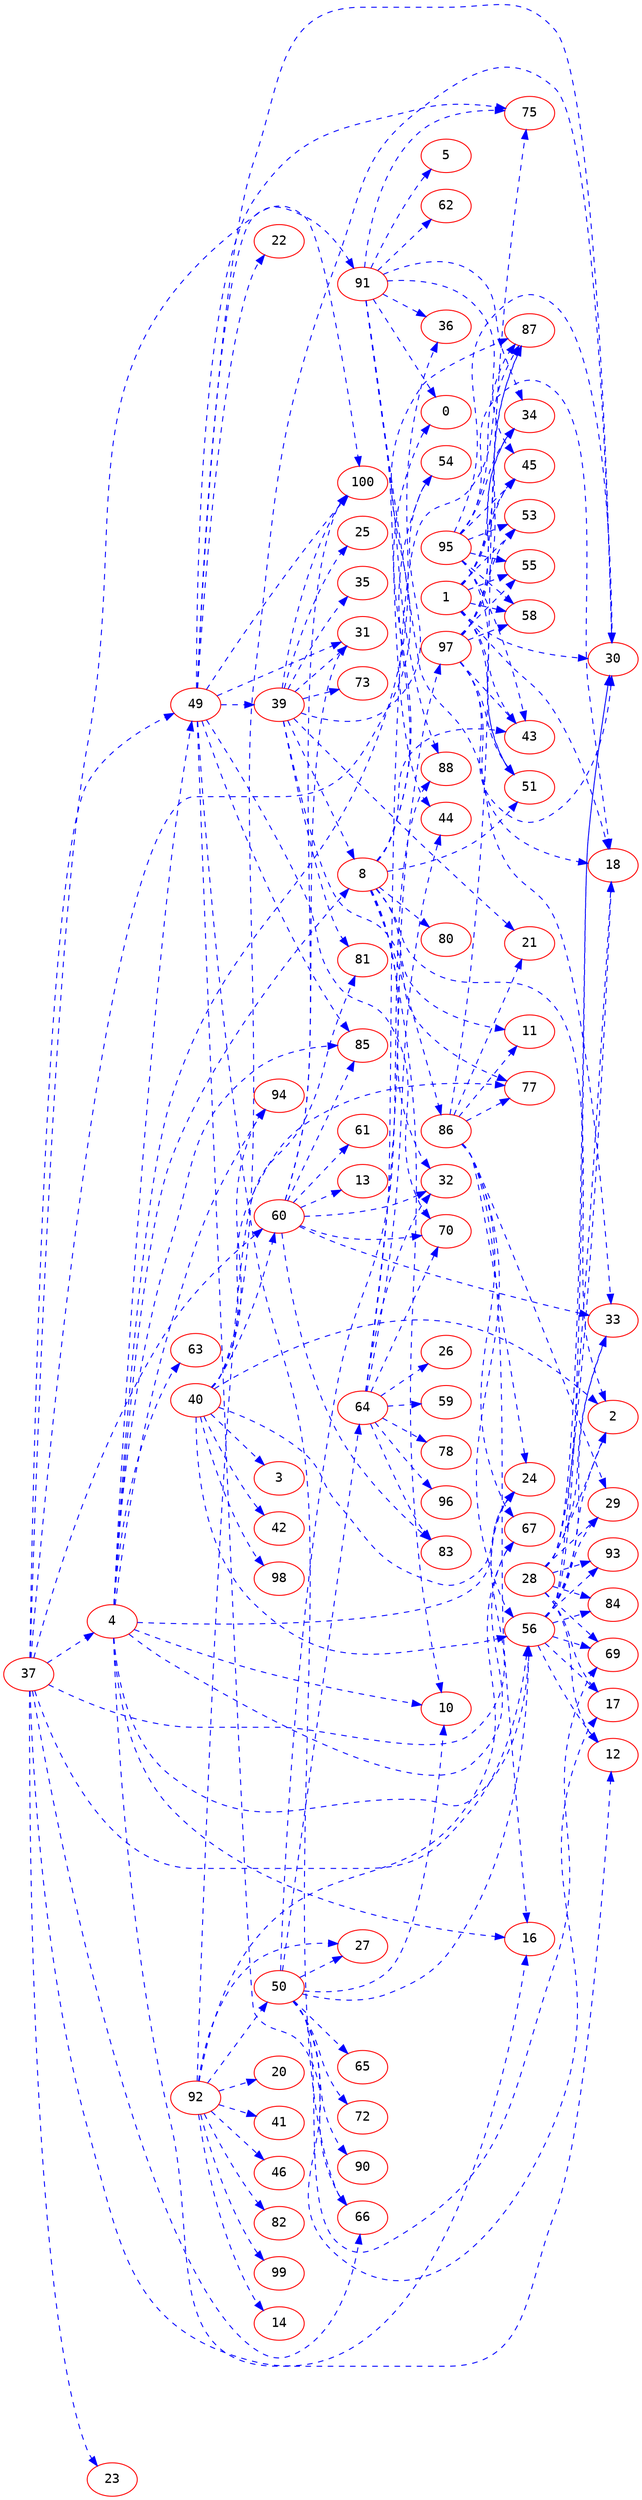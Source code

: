 digraph dumpedGraph {
		node[color=Red,fontname=Courier]
		edge[color=Blue,style=dashed]
		rankdir=LR; //Rank Direction Left to Right
		/*Total Nodes : 23 */
"1"->{"18" "30" "34" "43" "45" "51" "53" "55" "58" "87"}
"4"->{"8" "10" "12" "16" "24" "36" "49" "56" "63" "67" "85" "94"}
"8"->{"0" "2" "10" "11" "32" "43" "51" "54" "80" "86"}
"28"->{"2" "12" "17" "18" "29" "30" "33" "69" "84" "93"}
"29"->{}
"37"->{"4" "16" "23" "24" "49" "56" "60" "66" "87" "100"}
"39"->{"8" "21" "25" "31" "35" "54" "73" "77" "81" "100"}
"40"->{"2" "3" "24" "30" "42" "56" "60" "77" "94" "98"}
"49"->{"17" "22" "30" "31" "39" "66" "70" "75" "85" "91" "100"}
"50"->{"10" "27" "56" "64" "65" "66" "69" "72" "88" "90"}
"53"->{}
"56"->{"2" "12" "17" "18" "29" "30" "33" "69" "84" "93"}
"60"->{"13" "31" "32" "33" "61" "70" "83" "85" "100"}
"64"->{"26" "32" "44" "59" "70" "78" "83" "87" "96" "97"}
"81"->{}
"84"->{}
"86"->{"11" "16" "21" "24" "29" "56" "67" "75" "77"}
"87"->{}
"91"->{"0" "5" "33" "34" "36" "44" "45" "62" "75" "88"}
"92"->{"14" "20" "27" "41" "46" "50" "67" "81" "82" "99"}
"95"->{"18" "30" "34" "43" "45" "51" "53" "55" "58" "87"}
"97"->{"18" "30" "34" "43" "45" "51" "53" "55" "58" "87"}
"100"->{}
}
